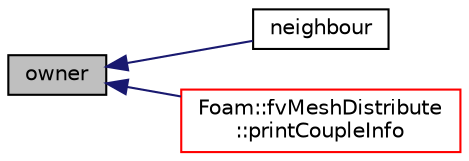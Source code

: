 digraph "owner"
{
  bgcolor="transparent";
  edge [fontname="Helvetica",fontsize="10",labelfontname="Helvetica",labelfontsize="10"];
  node [fontname="Helvetica",fontsize="10",shape=record];
  rankdir="LR";
  Node1 [label="owner",height=0.2,width=0.4,color="black", fillcolor="grey75", style="filled", fontcolor="black"];
  Node1 -> Node2 [dir="back",color="midnightblue",fontsize="10",style="solid",fontname="Helvetica"];
  Node2 [label="neighbour",height=0.2,width=0.4,color="black",URL="$a02028.html#ad79b15d7ae121ad8236251593e85866a",tooltip="Is the processor the patch neighbour ? "];
  Node1 -> Node3 [dir="back",color="midnightblue",fontsize="10",style="solid",fontname="Helvetica"];
  Node3 [label="Foam::fvMeshDistribute\l::printCoupleInfo",height=0.2,width=0.4,color="red",URL="$a00891.html#a0b2e9e5ba94679bbc5d807ecf02687e2",tooltip="Print some info on coupling data. "];
}
